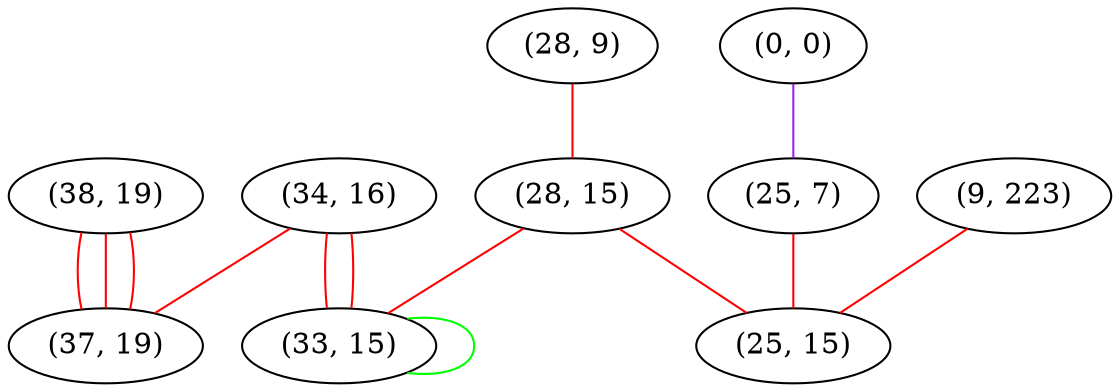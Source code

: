 graph "" {
"(38, 19)";
"(34, 16)";
"(0, 0)";
"(9, 223)";
"(28, 9)";
"(25, 7)";
"(28, 15)";
"(25, 15)";
"(33, 15)";
"(37, 19)";
"(38, 19)" -- "(37, 19)"  [color=red, key=0, weight=1];
"(38, 19)" -- "(37, 19)"  [color=red, key=1, weight=1];
"(38, 19)" -- "(37, 19)"  [color=red, key=2, weight=1];
"(34, 16)" -- "(37, 19)"  [color=red, key=0, weight=1];
"(34, 16)" -- "(33, 15)"  [color=red, key=0, weight=1];
"(34, 16)" -- "(33, 15)"  [color=red, key=1, weight=1];
"(0, 0)" -- "(25, 7)"  [color=purple, key=0, weight=4];
"(9, 223)" -- "(25, 15)"  [color=red, key=0, weight=1];
"(28, 9)" -- "(28, 15)"  [color=red, key=0, weight=1];
"(25, 7)" -- "(25, 15)"  [color=red, key=0, weight=1];
"(28, 15)" -- "(33, 15)"  [color=red, key=0, weight=1];
"(28, 15)" -- "(25, 15)"  [color=red, key=0, weight=1];
"(33, 15)" -- "(33, 15)"  [color=green, key=0, weight=2];
}
